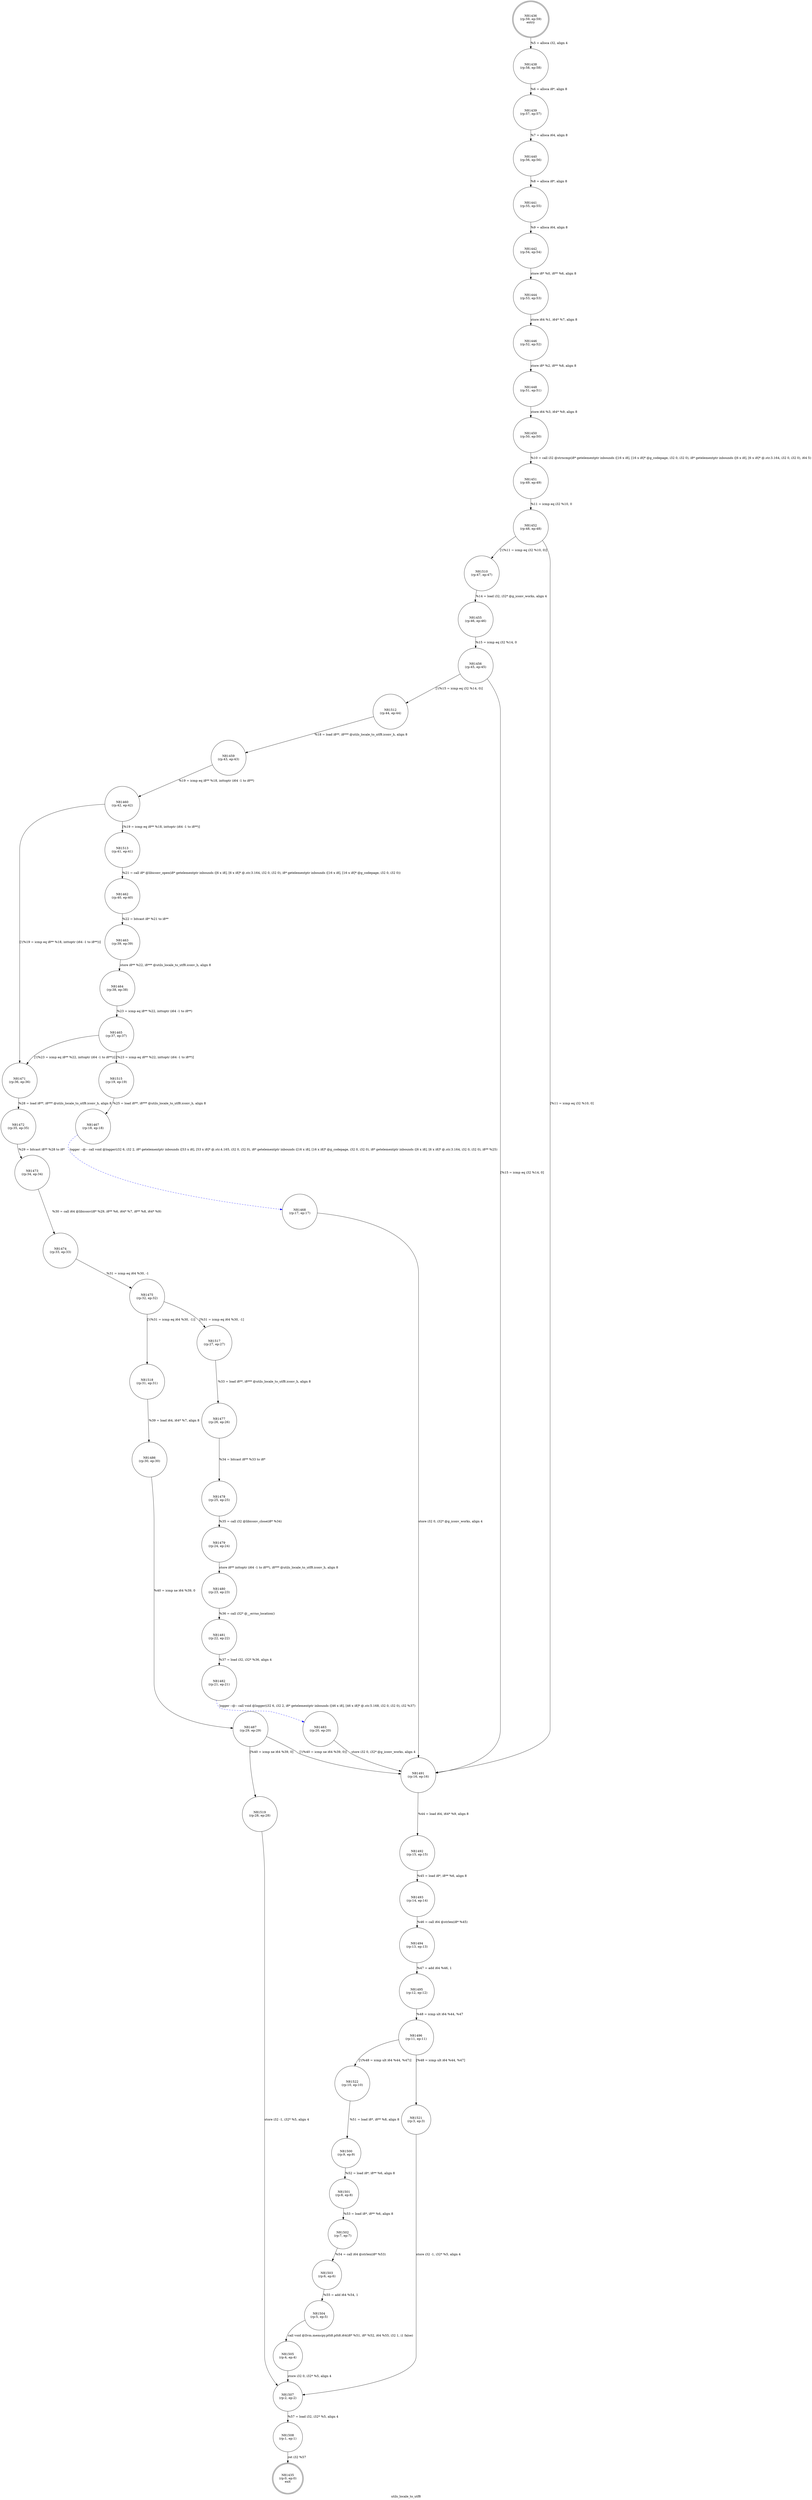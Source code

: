 digraph utils_locale_to_utf8 {
label="utils_locale_to_utf8"
81435 [label="N81435\n(rp:0, ep:0)\nexit", shape="doublecircle"]
81436 [label="N81436\n(rp:59, ep:59)\nentry", shape="doublecircle"]
81436 -> 81438 [label="%5 = alloca i32, align 4"]
81438 [label="N81438\n(rp:58, ep:58)", shape="circle"]
81438 -> 81439 [label="%6 = alloca i8*, align 8"]
81439 [label="N81439\n(rp:57, ep:57)", shape="circle"]
81439 -> 81440 [label="%7 = alloca i64, align 8"]
81440 [label="N81440\n(rp:56, ep:56)", shape="circle"]
81440 -> 81441 [label="%8 = alloca i8*, align 8"]
81441 [label="N81441\n(rp:55, ep:55)", shape="circle"]
81441 -> 81442 [label="%9 = alloca i64, align 8"]
81442 [label="N81442\n(rp:54, ep:54)", shape="circle"]
81442 -> 81444 [label="store i8* %0, i8** %6, align 8"]
81444 [label="N81444\n(rp:53, ep:53)", shape="circle"]
81444 -> 81446 [label="store i64 %1, i64* %7, align 8"]
81446 [label="N81446\n(rp:52, ep:52)", shape="circle"]
81446 -> 81448 [label="store i8* %2, i8** %8, align 8"]
81448 [label="N81448\n(rp:51, ep:51)", shape="circle"]
81448 -> 81450 [label="store i64 %3, i64* %9, align 8"]
81450 [label="N81450\n(rp:50, ep:50)", shape="circle"]
81450 -> 81451 [label="%10 = call i32 @strncmp(i8* getelementptr inbounds ([16 x i8], [16 x i8]* @g_codepage, i32 0, i32 0), i8* getelementptr inbounds ([6 x i8], [6 x i8]* @.str.3.164, i32 0, i32 0), i64 5)"]
81451 [label="N81451\n(rp:49, ep:49)", shape="circle"]
81451 -> 81452 [label="%11 = icmp eq i32 %10, 0"]
81452 [label="N81452\n(rp:48, ep:48)", shape="circle"]
81452 -> 81510 [label="[!(%11 = icmp eq i32 %10, 0)]"]
81452 -> 81491 [label="[%11 = icmp eq i32 %10, 0]"]
81455 [label="N81455\n(rp:46, ep:46)", shape="circle"]
81455 -> 81456 [label="%15 = icmp eq i32 %14, 0"]
81456 [label="N81456\n(rp:45, ep:45)", shape="circle"]
81456 -> 81512 [label="[!(%15 = icmp eq i32 %14, 0)]"]
81456 -> 81491 [label="[%15 = icmp eq i32 %14, 0]"]
81459 [label="N81459\n(rp:43, ep:43)", shape="circle"]
81459 -> 81460 [label="%19 = icmp eq i8** %18, inttoptr (i64 -1 to i8**)"]
81460 [label="N81460\n(rp:42, ep:42)", shape="circle"]
81460 -> 81513 [label="[%19 = icmp eq i8** %18, inttoptr (i64 -1 to i8**)]"]
81460 -> 81471 [label="[!(%19 = icmp eq i8** %18, inttoptr (i64 -1 to i8**))]"]
81462 [label="N81462\n(rp:40, ep:40)", shape="circle"]
81462 -> 81463 [label="%22 = bitcast i8* %21 to i8**"]
81463 [label="N81463\n(rp:39, ep:39)", shape="circle"]
81463 -> 81464 [label="store i8** %22, i8*** @utils_locale_to_utf8.iconv_h, align 8"]
81464 [label="N81464\n(rp:38, ep:38)", shape="circle"]
81464 -> 81465 [label="%23 = icmp eq i8** %22, inttoptr (i64 -1 to i8**)"]
81465 [label="N81465\n(rp:37, ep:37)", shape="circle"]
81465 -> 81515 [label="[%23 = icmp eq i8** %22, inttoptr (i64 -1 to i8**)]"]
81465 -> 81471 [label="[!(%23 = icmp eq i8** %22, inttoptr (i64 -1 to i8**))]"]
81467 [label="N81467\n(rp:18, ep:18)", shape="circle"]
81467 -> 81468 [label="logger --@-- call void @logger(i32 6, i32 2, i8* getelementptr inbounds ([53 x i8], [53 x i8]* @.str.4.165, i32 0, i32 0), i8* getelementptr inbounds ([16 x i8], [16 x i8]* @g_codepage, i32 0, i32 0), i8* getelementptr inbounds ([6 x i8], [6 x i8]* @.str.3.164, i32 0, i32 0), i8** %25)", style="dashed", color="blue"]
81468 [label="N81468\n(rp:17, ep:17)", shape="circle"]
81468 -> 81491 [label="store i32 0, i32* @g_iconv_works, align 4"]
81471 [label="N81471\n(rp:36, ep:36)", shape="circle"]
81471 -> 81472 [label="%28 = load i8**, i8*** @utils_locale_to_utf8.iconv_h, align 8"]
81472 [label="N81472\n(rp:35, ep:35)", shape="circle"]
81472 -> 81473 [label="%29 = bitcast i8** %28 to i8*"]
81473 [label="N81473\n(rp:34, ep:34)", shape="circle"]
81473 -> 81474 [label="%30 = call i64 @libiconv(i8* %29, i8** %6, i64* %7, i8** %8, i64* %9)"]
81474 [label="N81474\n(rp:33, ep:33)", shape="circle"]
81474 -> 81475 [label="%31 = icmp eq i64 %30, -1"]
81475 [label="N81475\n(rp:32, ep:32)", shape="circle"]
81475 -> 81517 [label="[%31 = icmp eq i64 %30, -1]"]
81475 -> 81518 [label="[!(%31 = icmp eq i64 %30, -1)]"]
81477 [label="N81477\n(rp:26, ep:26)", shape="circle"]
81477 -> 81478 [label="%34 = bitcast i8** %33 to i8*"]
81478 [label="N81478\n(rp:25, ep:25)", shape="circle"]
81478 -> 81479 [label="%35 = call i32 @libiconv_close(i8* %34)"]
81479 [label="N81479\n(rp:24, ep:24)", shape="circle"]
81479 -> 81480 [label="store i8** inttoptr (i64 -1 to i8**), i8*** @utils_locale_to_utf8.iconv_h, align 8"]
81480 [label="N81480\n(rp:23, ep:23)", shape="circle"]
81480 -> 81481 [label="%36 = call i32* @__errno_location()"]
81481 [label="N81481\n(rp:22, ep:22)", shape="circle"]
81481 -> 81482 [label="%37 = load i32, i32* %36, align 4"]
81482 [label="N81482\n(rp:21, ep:21)", shape="circle"]
81482 -> 81483 [label="logger --@-- call void @logger(i32 6, i32 2, i8* getelementptr inbounds ([46 x i8], [46 x i8]* @.str.5.168, i32 0, i32 0), i32 %37)", style="dashed", color="blue"]
81483 [label="N81483\n(rp:20, ep:20)", shape="circle"]
81483 -> 81491 [label="store i32 0, i32* @g_iconv_works, align 4"]
81486 [label="N81486\n(rp:30, ep:30)", shape="circle"]
81486 -> 81487 [label="%40 = icmp ne i64 %39, 0"]
81487 [label="N81487\n(rp:29, ep:29)", shape="circle"]
81487 -> 81519 [label="[%40 = icmp ne i64 %39, 0]"]
81487 -> 81491 [label="[!(%40 = icmp ne i64 %39, 0)]"]
81491 [label="N81491\n(rp:16, ep:16)", shape="circle"]
81491 -> 81492 [label="%44 = load i64, i64* %9, align 8"]
81492 [label="N81492\n(rp:15, ep:15)", shape="circle"]
81492 -> 81493 [label="%45 = load i8*, i8** %6, align 8"]
81493 [label="N81493\n(rp:14, ep:14)", shape="circle"]
81493 -> 81494 [label="%46 = call i64 @strlen(i8* %45)"]
81494 [label="N81494\n(rp:13, ep:13)", shape="circle"]
81494 -> 81495 [label="%47 = add i64 %46, 1"]
81495 [label="N81495\n(rp:12, ep:12)", shape="circle"]
81495 -> 81496 [label="%48 = icmp ult i64 %44, %47"]
81496 [label="N81496\n(rp:11, ep:11)", shape="circle"]
81496 -> 81521 [label="[%48 = icmp ult i64 %44, %47]"]
81496 -> 81522 [label="[!(%48 = icmp ult i64 %44, %47)]"]
81500 [label="N81500\n(rp:9, ep:9)", shape="circle"]
81500 -> 81501 [label="%52 = load i8*, i8** %6, align 8"]
81501 [label="N81501\n(rp:8, ep:8)", shape="circle"]
81501 -> 81502 [label="%53 = load i8*, i8** %6, align 8"]
81502 [label="N81502\n(rp:7, ep:7)", shape="circle"]
81502 -> 81503 [label="%54 = call i64 @strlen(i8* %53)"]
81503 [label="N81503\n(rp:6, ep:6)", shape="circle"]
81503 -> 81504 [label="%55 = add i64 %54, 1"]
81504 [label="N81504\n(rp:5, ep:5)", shape="circle"]
81504 -> 81505 [label="call void @llvm.memcpy.p0i8.p0i8.i64(i8* %51, i8* %52, i64 %55, i32 1, i1 false)"]
81505 [label="N81505\n(rp:4, ep:4)", shape="circle"]
81505 -> 81507 [label="store i32 0, i32* %5, align 4"]
81507 [label="N81507\n(rp:2, ep:2)", shape="circle"]
81507 -> 81508 [label="%57 = load i32, i32* %5, align 4"]
81508 [label="N81508\n(rp:1, ep:1)", shape="circle"]
81508 -> 81435 [label="ret i32 %57"]
81510 [label="N81510\n(rp:47, ep:47)", shape="circle"]
81510 -> 81455 [label="%14 = load i32, i32* @g_iconv_works, align 4"]
81512 [label="N81512\n(rp:44, ep:44)", shape="circle"]
81512 -> 81459 [label="%18 = load i8**, i8*** @utils_locale_to_utf8.iconv_h, align 8"]
81513 [label="N81513\n(rp:41, ep:41)", shape="circle"]
81513 -> 81462 [label="%21 = call i8* @libiconv_open(i8* getelementptr inbounds ([6 x i8], [6 x i8]* @.str.3.164, i32 0, i32 0), i8* getelementptr inbounds ([16 x i8], [16 x i8]* @g_codepage, i32 0, i32 0))"]
81515 [label="N81515\n(rp:19, ep:19)", shape="circle"]
81515 -> 81467 [label="%25 = load i8**, i8*** @utils_locale_to_utf8.iconv_h, align 8"]
81517 [label="N81517\n(rp:27, ep:27)", shape="circle"]
81517 -> 81477 [label="%33 = load i8**, i8*** @utils_locale_to_utf8.iconv_h, align 8"]
81518 [label="N81518\n(rp:31, ep:31)", shape="circle"]
81518 -> 81486 [label="%39 = load i64, i64* %7, align 8"]
81519 [label="N81519\n(rp:28, ep:28)", shape="circle"]
81519 -> 81507 [label="store i32 -1, i32* %5, align 4"]
81521 [label="N81521\n(rp:3, ep:3)", shape="circle"]
81521 -> 81507 [label="store i32 -1, i32* %5, align 4"]
81522 [label="N81522\n(rp:10, ep:10)", shape="circle"]
81522 -> 81500 [label="%51 = load i8*, i8** %8, align 8"]
}
